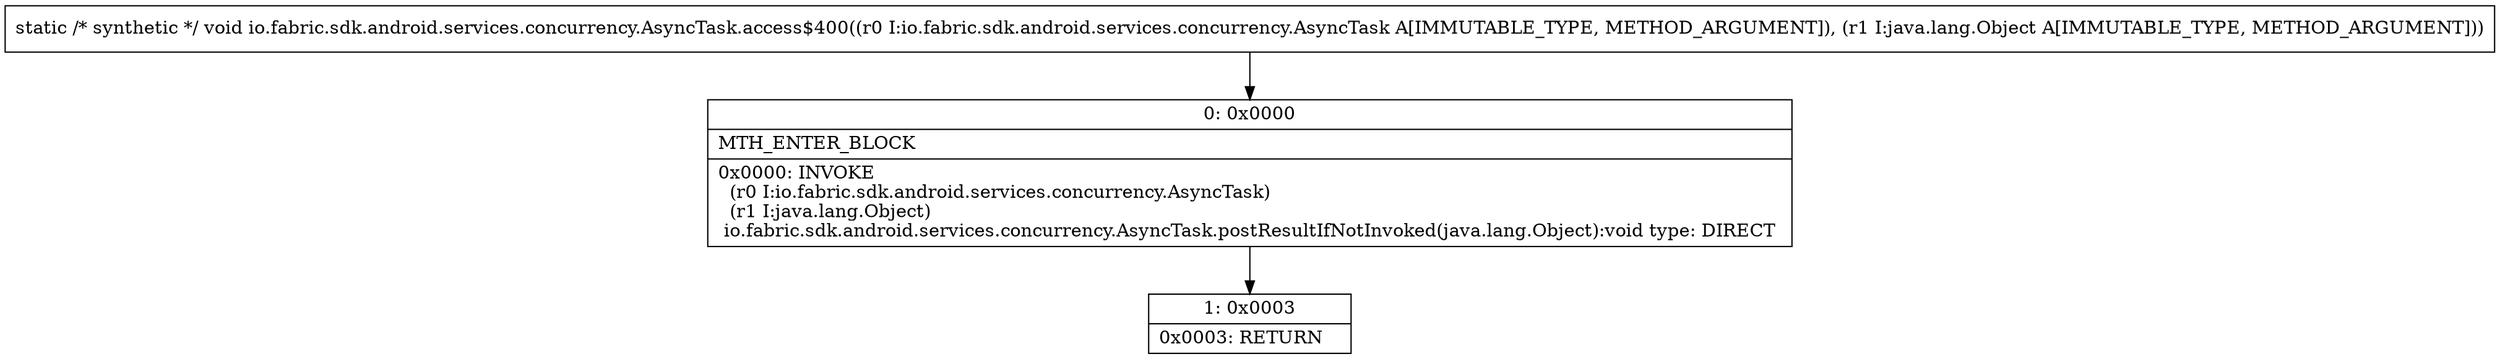 digraph "CFG forio.fabric.sdk.android.services.concurrency.AsyncTask.access$400(Lio\/fabric\/sdk\/android\/services\/concurrency\/AsyncTask;Ljava\/lang\/Object;)V" {
Node_0 [shape=record,label="{0\:\ 0x0000|MTH_ENTER_BLOCK\l|0x0000: INVOKE  \l  (r0 I:io.fabric.sdk.android.services.concurrency.AsyncTask)\l  (r1 I:java.lang.Object)\l io.fabric.sdk.android.services.concurrency.AsyncTask.postResultIfNotInvoked(java.lang.Object):void type: DIRECT \l}"];
Node_1 [shape=record,label="{1\:\ 0x0003|0x0003: RETURN   \l}"];
MethodNode[shape=record,label="{static \/* synthetic *\/ void io.fabric.sdk.android.services.concurrency.AsyncTask.access$400((r0 I:io.fabric.sdk.android.services.concurrency.AsyncTask A[IMMUTABLE_TYPE, METHOD_ARGUMENT]), (r1 I:java.lang.Object A[IMMUTABLE_TYPE, METHOD_ARGUMENT])) }"];
MethodNode -> Node_0;
Node_0 -> Node_1;
}

